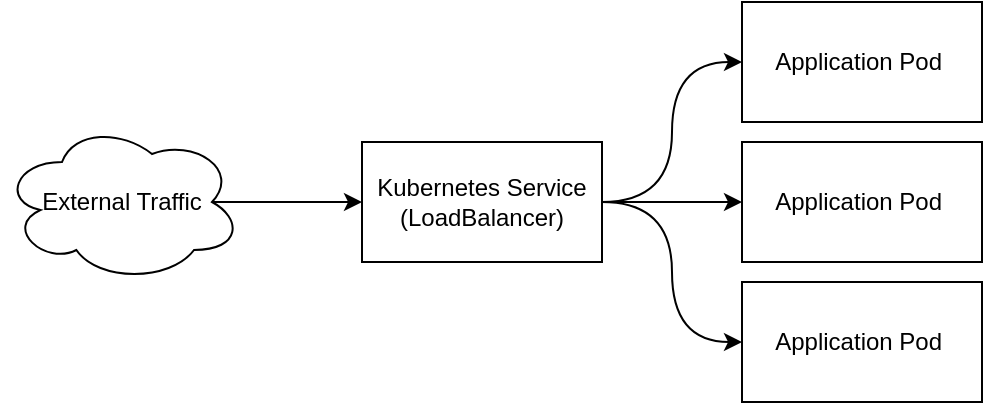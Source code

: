 <mxfile version="16.6.1" type="device"><diagram id="k_YMfC4-M3yi8ujrPFdC" name="Page-1"><mxGraphModel dx="635" dy="1033" grid="1" gridSize="10" guides="1" tooltips="1" connect="1" arrows="1" fold="1" page="1" pageScale="1" pageWidth="850" pageHeight="1100" math="0" shadow="0"><root><mxCell id="0"/><mxCell id="1" parent="0"/><mxCell id="Jal7Md_12dBBvP0m6JO2-3" style="edgeStyle=orthogonalEdgeStyle;rounded=0;orthogonalLoop=1;jettySize=auto;html=1;exitX=0.875;exitY=0.5;exitDx=0;exitDy=0;exitPerimeter=0;entryX=0;entryY=0.5;entryDx=0;entryDy=0;" edge="1" parent="1" source="Jal7Md_12dBBvP0m6JO2-1" target="Jal7Md_12dBBvP0m6JO2-2"><mxGeometry relative="1" as="geometry"/></mxCell><mxCell id="Jal7Md_12dBBvP0m6JO2-1" value="External Traffic" style="ellipse;shape=cloud;whiteSpace=wrap;html=1;" vertex="1" parent="1"><mxGeometry x="70" y="280" width="120" height="80" as="geometry"/></mxCell><mxCell id="Jal7Md_12dBBvP0m6JO2-7" style="edgeStyle=orthogonalEdgeStyle;orthogonalLoop=1;jettySize=auto;html=1;exitX=1;exitY=0.5;exitDx=0;exitDy=0;entryX=0;entryY=0.5;entryDx=0;entryDy=0;curved=1;" edge="1" parent="1" source="Jal7Md_12dBBvP0m6JO2-2" target="Jal7Md_12dBBvP0m6JO2-4"><mxGeometry relative="1" as="geometry"/></mxCell><mxCell id="Jal7Md_12dBBvP0m6JO2-8" style="edgeStyle=orthogonalEdgeStyle;rounded=0;orthogonalLoop=1;jettySize=auto;html=1;exitX=1;exitY=0.5;exitDx=0;exitDy=0;entryX=0;entryY=0.5;entryDx=0;entryDy=0;" edge="1" parent="1" source="Jal7Md_12dBBvP0m6JO2-2" target="Jal7Md_12dBBvP0m6JO2-5"><mxGeometry relative="1" as="geometry"/></mxCell><mxCell id="Jal7Md_12dBBvP0m6JO2-9" style="edgeStyle=orthogonalEdgeStyle;orthogonalLoop=1;jettySize=auto;html=1;exitX=1;exitY=0.5;exitDx=0;exitDy=0;entryX=0;entryY=0.5;entryDx=0;entryDy=0;curved=1;" edge="1" parent="1" source="Jal7Md_12dBBvP0m6JO2-2" target="Jal7Md_12dBBvP0m6JO2-6"><mxGeometry relative="1" as="geometry"/></mxCell><mxCell id="Jal7Md_12dBBvP0m6JO2-2" value="Kubernetes Service (LoadBalancer)" style="rounded=0;whiteSpace=wrap;html=1;" vertex="1" parent="1"><mxGeometry x="250" y="290" width="120" height="60" as="geometry"/></mxCell><mxCell id="Jal7Md_12dBBvP0m6JO2-4" value="Application Pod&amp;nbsp;" style="rounded=0;whiteSpace=wrap;html=1;" vertex="1" parent="1"><mxGeometry x="440" y="220" width="120" height="60" as="geometry"/></mxCell><mxCell id="Jal7Md_12dBBvP0m6JO2-5" value="Application Pod&amp;nbsp;" style="rounded=0;whiteSpace=wrap;html=1;" vertex="1" parent="1"><mxGeometry x="440" y="290" width="120" height="60" as="geometry"/></mxCell><mxCell id="Jal7Md_12dBBvP0m6JO2-6" value="Application Pod&amp;nbsp;" style="rounded=0;whiteSpace=wrap;html=1;" vertex="1" parent="1"><mxGeometry x="440" y="360" width="120" height="60" as="geometry"/></mxCell></root></mxGraphModel></diagram></mxfile>